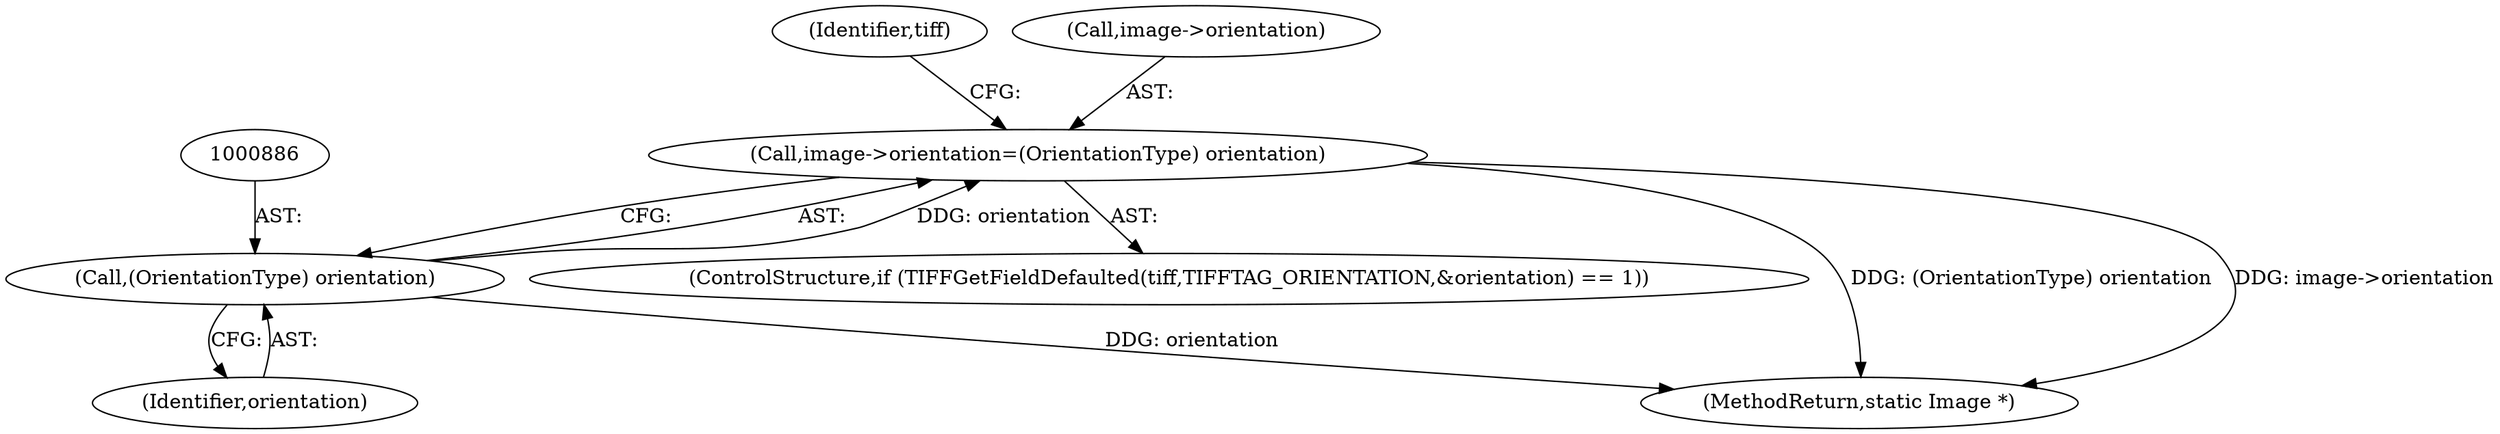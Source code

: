 digraph "0_ImageMagick_58cf5bf4fade82e3b510e8f3463a967278a3e410_0@pointer" {
"1000881" [label="(Call,image->orientation=(OrientationType) orientation)"];
"1000885" [label="(Call,(OrientationType) orientation)"];
"1000873" [label="(ControlStructure,if (TIFFGetFieldDefaulted(tiff,TIFFTAG_ORIENTATION,&orientation) == 1))"];
"1000885" [label="(Call,(OrientationType) orientation)"];
"1000887" [label="(Identifier,orientation)"];
"1000891" [label="(Identifier,tiff)"];
"1003406" [label="(MethodReturn,static Image *)"];
"1000882" [label="(Call,image->orientation)"];
"1000881" [label="(Call,image->orientation=(OrientationType) orientation)"];
"1000881" -> "1000873"  [label="AST: "];
"1000881" -> "1000885"  [label="CFG: "];
"1000882" -> "1000881"  [label="AST: "];
"1000885" -> "1000881"  [label="AST: "];
"1000891" -> "1000881"  [label="CFG: "];
"1000881" -> "1003406"  [label="DDG: (OrientationType) orientation"];
"1000881" -> "1003406"  [label="DDG: image->orientation"];
"1000885" -> "1000881"  [label="DDG: orientation"];
"1000885" -> "1000887"  [label="CFG: "];
"1000886" -> "1000885"  [label="AST: "];
"1000887" -> "1000885"  [label="AST: "];
"1000885" -> "1003406"  [label="DDG: orientation"];
}
